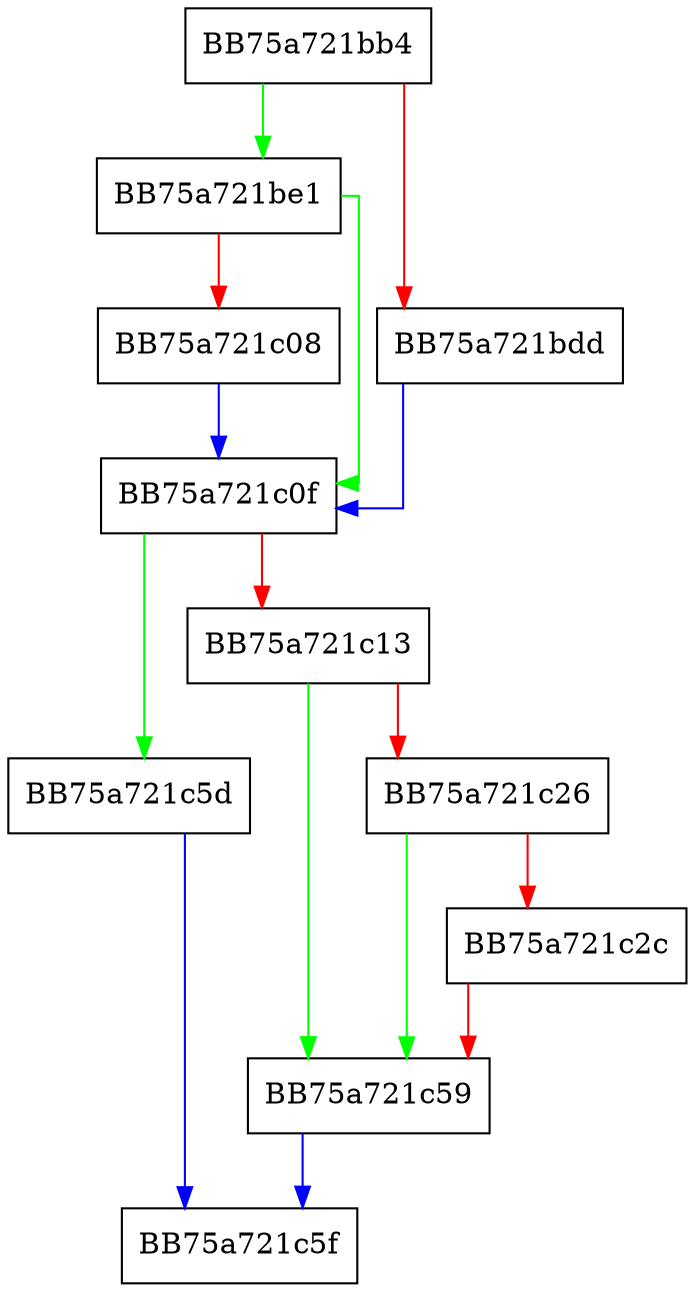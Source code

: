 digraph isAllowedPUAFile {
  node [shape="box"];
  graph [splines=ortho];
  BB75a721bb4 -> BB75a721be1 [color="green"];
  BB75a721bb4 -> BB75a721bdd [color="red"];
  BB75a721bdd -> BB75a721c0f [color="blue"];
  BB75a721be1 -> BB75a721c0f [color="green"];
  BB75a721be1 -> BB75a721c08 [color="red"];
  BB75a721c08 -> BB75a721c0f [color="blue"];
  BB75a721c0f -> BB75a721c5d [color="green"];
  BB75a721c0f -> BB75a721c13 [color="red"];
  BB75a721c13 -> BB75a721c59 [color="green"];
  BB75a721c13 -> BB75a721c26 [color="red"];
  BB75a721c26 -> BB75a721c59 [color="green"];
  BB75a721c26 -> BB75a721c2c [color="red"];
  BB75a721c2c -> BB75a721c59 [color="red"];
  BB75a721c59 -> BB75a721c5f [color="blue"];
  BB75a721c5d -> BB75a721c5f [color="blue"];
}